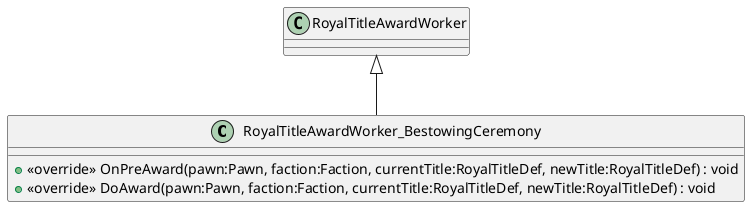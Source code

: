 @startuml
class RoyalTitleAwardWorker_BestowingCeremony {
    + <<override>> OnPreAward(pawn:Pawn, faction:Faction, currentTitle:RoyalTitleDef, newTitle:RoyalTitleDef) : void
    + <<override>> DoAward(pawn:Pawn, faction:Faction, currentTitle:RoyalTitleDef, newTitle:RoyalTitleDef) : void
}
RoyalTitleAwardWorker <|-- RoyalTitleAwardWorker_BestowingCeremony
@enduml
